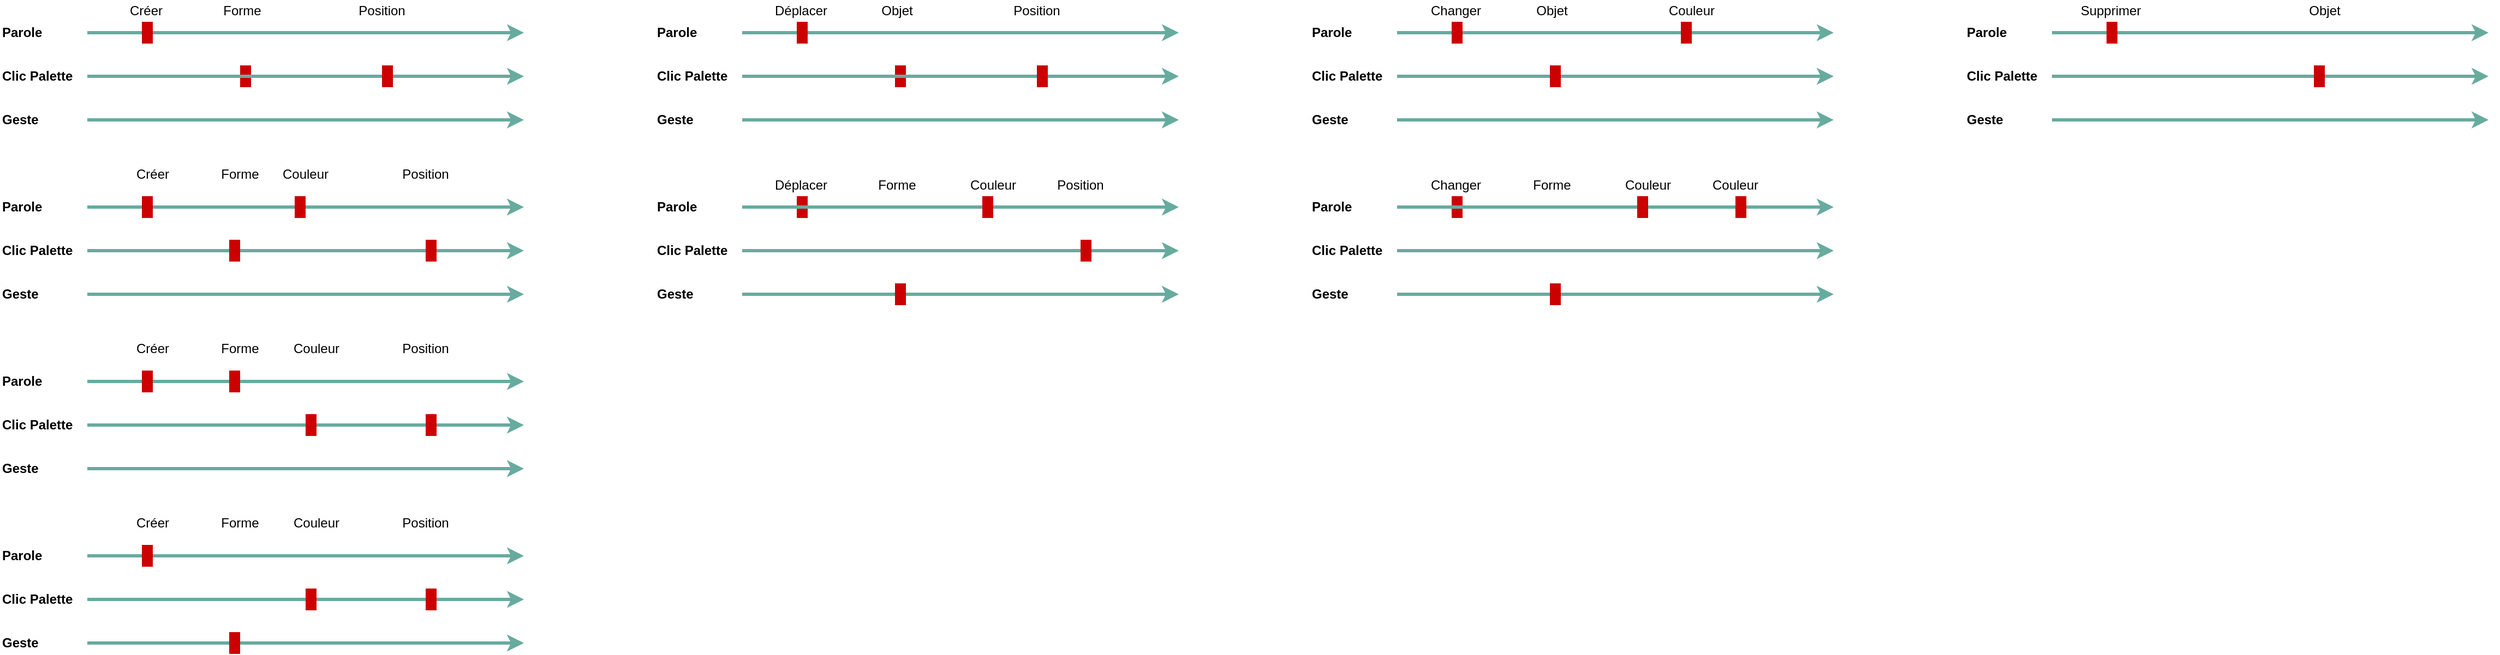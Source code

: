 <mxfile version="14.8.5"><diagram id="Fk_ZEEv4A-I0-_oEtrYm" name="Page-1"><mxGraphModel dx="1483" dy="787" grid="1" gridSize="10" guides="0" tooltips="1" connect="0" arrows="0" fold="1" page="0" pageScale="1" pageWidth="827" pageHeight="1169" math="0" shadow="0"><root><mxCell id="0"/><mxCell id="1" parent="0"/><mxCell id="cCJUV0M-zg-_5u0K8sVC-29" value="" style="endArrow=none;html=1;strokeColor=#67AB9F;jumpStyle=none;rounded=0;strokeWidth=3;" edge="1" parent="1" target="cCJUV0M-zg-_5u0K8sVC-28"><mxGeometry width="50" height="50" relative="1" as="geometry"><mxPoint x="80.0" y="480" as="sourcePoint"/><mxPoint x="480" y="480" as="targetPoint"/></mxGeometry></mxCell><mxCell id="cCJUV0M-zg-_5u0K8sVC-1" value="" style="endArrow=classic;html=1;strokeColor=#67AB9F;jumpStyle=none;rounded=0;strokeWidth=3;" edge="1" parent="1"><mxGeometry width="50" height="50" relative="1" as="geometry"><mxPoint x="80" y="280" as="sourcePoint"/><mxPoint x="480" y="280" as="targetPoint"/></mxGeometry></mxCell><mxCell id="cCJUV0M-zg-_5u0K8sVC-2" value="" style="endArrow=classic;html=1;strokeColor=#67AB9F;jumpStyle=none;rounded=0;strokeWidth=3;startArrow=none;" edge="1" parent="1"><mxGeometry width="50" height="50" relative="1" as="geometry"><mxPoint x="355.0" y="320.0" as="sourcePoint"/><mxPoint x="480" y="320" as="targetPoint"/></mxGeometry></mxCell><mxCell id="cCJUV0M-zg-_5u0K8sVC-3" value="" style="endArrow=classic;html=1;strokeColor=#67AB9F;jumpStyle=none;rounded=0;strokeWidth=3;" edge="1" parent="1"><mxGeometry width="50" height="50" relative="1" as="geometry"><mxPoint x="80" y="360" as="sourcePoint"/><mxPoint x="480" y="360" as="targetPoint"/></mxGeometry></mxCell><mxCell id="cCJUV0M-zg-_5u0K8sVC-4" value="Parole" style="text;html=1;strokeColor=none;fillColor=none;align=left;verticalAlign=middle;whiteSpace=wrap;rounded=0;fontStyle=1" vertex="1" parent="1"><mxGeometry y="270" width="80" height="20" as="geometry"/></mxCell><mxCell id="cCJUV0M-zg-_5u0K8sVC-5" value="Clic Palette" style="text;html=1;strokeColor=none;fillColor=none;align=left;verticalAlign=middle;whiteSpace=wrap;rounded=0;fontStyle=1" vertex="1" parent="1"><mxGeometry y="310" width="80" height="20" as="geometry"/></mxCell><mxCell id="cCJUV0M-zg-_5u0K8sVC-6" value="Geste" style="text;html=1;strokeColor=none;fillColor=none;align=left;verticalAlign=middle;whiteSpace=wrap;rounded=0;fontStyle=1" vertex="1" parent="1"><mxGeometry y="350" width="80" height="20" as="geometry"/></mxCell><mxCell id="cCJUV0M-zg-_5u0K8sVC-7" value="" style="endArrow=classic;html=1;strokeColor=#67AB9F;jumpStyle=none;rounded=0;strokeWidth=3;" edge="1" parent="1"><mxGeometry width="50" height="50" relative="1" as="geometry"><mxPoint x="80.0" y="440" as="sourcePoint"/><mxPoint x="480" y="440" as="targetPoint"/></mxGeometry></mxCell><mxCell id="cCJUV0M-zg-_5u0K8sVC-8" value="" style="endArrow=classic;html=1;strokeColor=#67AB9F;jumpStyle=none;rounded=0;strokeWidth=3;startArrow=none;" edge="1" parent="1" source="cCJUV0M-zg-_5u0K8sVC-28"><mxGeometry width="50" height="50" relative="1" as="geometry"><mxPoint x="80.0" y="480" as="sourcePoint"/><mxPoint x="480" y="480" as="targetPoint"/></mxGeometry></mxCell><mxCell id="cCJUV0M-zg-_5u0K8sVC-9" value="" style="endArrow=classic;html=1;strokeColor=#67AB9F;jumpStyle=none;rounded=0;strokeWidth=3;" edge="1" parent="1"><mxGeometry width="50" height="50" relative="1" as="geometry"><mxPoint x="80.0" y="520" as="sourcePoint"/><mxPoint x="480" y="520" as="targetPoint"/></mxGeometry></mxCell><mxCell id="cCJUV0M-zg-_5u0K8sVC-10" value="Parole" style="text;html=1;strokeColor=none;fillColor=none;align=left;verticalAlign=middle;whiteSpace=wrap;rounded=0;fontStyle=1" vertex="1" parent="1"><mxGeometry y="430" width="80" height="20" as="geometry"/></mxCell><mxCell id="cCJUV0M-zg-_5u0K8sVC-11" value="Clic Palette" style="text;html=1;strokeColor=none;fillColor=none;align=left;verticalAlign=middle;whiteSpace=wrap;rounded=0;fontStyle=1" vertex="1" parent="1"><mxGeometry y="470" width="80" height="20" as="geometry"/></mxCell><mxCell id="cCJUV0M-zg-_5u0K8sVC-12" value="Geste" style="text;html=1;strokeColor=none;fillColor=none;align=left;verticalAlign=middle;whiteSpace=wrap;rounded=0;fontStyle=1" vertex="1" parent="1"><mxGeometry y="510" width="80" height="20" as="geometry"/></mxCell><mxCell id="cCJUV0M-zg-_5u0K8sVC-13" value="" style="rounded=0;whiteSpace=wrap;html=1;align=left;fontColor=#CC0000;strokeColor=none;fillColor=#CC0000;" vertex="1" parent="1"><mxGeometry x="130" y="270" width="10" height="20" as="geometry"/></mxCell><mxCell id="cCJUV0M-zg-_5u0K8sVC-16" value="" style="endArrow=none;html=1;strokeColor=#67AB9F;jumpStyle=none;rounded=0;strokeWidth=3;startArrow=none;" edge="1" parent="1" source="cCJUV0M-zg-_5u0K8sVC-23"><mxGeometry width="50" height="50" relative="1" as="geometry"><mxPoint x="80" y="320" as="sourcePoint"/><mxPoint x="360" y="320" as="targetPoint"/></mxGeometry></mxCell><mxCell id="cCJUV0M-zg-_5u0K8sVC-14" value="" style="rounded=0;whiteSpace=wrap;html=1;align=left;fontColor=#CC0000;strokeColor=none;fillColor=#CC0000;" vertex="1" parent="1"><mxGeometry x="220" y="310" width="10" height="20" as="geometry"/></mxCell><mxCell id="cCJUV0M-zg-_5u0K8sVC-17" value="Créer" style="text;html=1;strokeColor=none;fillColor=none;align=center;verticalAlign=middle;whiteSpace=wrap;rounded=0;" vertex="1" parent="1"><mxGeometry x="114" y="250" width="40" height="20" as="geometry"/></mxCell><mxCell id="cCJUV0M-zg-_5u0K8sVC-18" value="Position" style="text;html=1;strokeColor=none;fillColor=none;align=center;verticalAlign=middle;whiteSpace=wrap;rounded=0;" vertex="1" parent="1"><mxGeometry x="330" y="250" width="40" height="20" as="geometry"/></mxCell><mxCell id="cCJUV0M-zg-_5u0K8sVC-20" value="Forme" style="text;html=1;strokeColor=none;fillColor=none;align=center;verticalAlign=middle;whiteSpace=wrap;rounded=0;" vertex="1" parent="1"><mxGeometry x="202" y="250" width="40" height="20" as="geometry"/></mxCell><mxCell id="cCJUV0M-zg-_5u0K8sVC-21" value="" style="rounded=0;whiteSpace=wrap;html=1;align=left;fontColor=#CC0000;strokeColor=none;fillColor=#CC0000;" vertex="1" parent="1"><mxGeometry x="130" y="430" width="10" height="20" as="geometry"/></mxCell><mxCell id="cCJUV0M-zg-_5u0K8sVC-23" value="" style="rounded=0;whiteSpace=wrap;html=1;align=left;fontColor=#CC0000;strokeColor=none;fillColor=#CC0000;" vertex="1" parent="1"><mxGeometry x="350" y="310" width="10" height="20" as="geometry"/></mxCell><mxCell id="cCJUV0M-zg-_5u0K8sVC-24" value="" style="endArrow=none;html=1;strokeColor=#67AB9F;jumpStyle=none;rounded=0;strokeWidth=3;" edge="1" parent="1" target="cCJUV0M-zg-_5u0K8sVC-23"><mxGeometry width="50" height="50" relative="1" as="geometry"><mxPoint x="80" y="320" as="sourcePoint"/><mxPoint x="360" y="320" as="targetPoint"/></mxGeometry></mxCell><mxCell id="cCJUV0M-zg-_5u0K8sVC-26" value="" style="rounded=0;whiteSpace=wrap;html=1;align=left;fontColor=#CC0000;strokeColor=none;fillColor=#CC0000;" vertex="1" parent="1"><mxGeometry x="210" y="470" width="10" height="20" as="geometry"/></mxCell><mxCell id="cCJUV0M-zg-_5u0K8sVC-27" value="" style="rounded=0;whiteSpace=wrap;html=1;align=left;fontColor=#CC0000;strokeColor=none;fillColor=#CC0000;" vertex="1" parent="1"><mxGeometry x="270" y="430" width="10" height="20" as="geometry"/></mxCell><mxCell id="cCJUV0M-zg-_5u0K8sVC-28" value="" style="rounded=0;whiteSpace=wrap;html=1;align=left;fontColor=#CC0000;strokeColor=none;fillColor=#CC0000;" vertex="1" parent="1"><mxGeometry x="390" y="470" width="10" height="20" as="geometry"/></mxCell><mxCell id="cCJUV0M-zg-_5u0K8sVC-30" value="Créer" style="text;html=1;strokeColor=none;fillColor=none;align=center;verticalAlign=middle;whiteSpace=wrap;rounded=0;" vertex="1" parent="1"><mxGeometry x="120" y="400" width="40" height="20" as="geometry"/></mxCell><mxCell id="cCJUV0M-zg-_5u0K8sVC-31" value="Couleur" style="text;html=1;strokeColor=none;fillColor=none;align=center;verticalAlign=middle;whiteSpace=wrap;rounded=0;" vertex="1" parent="1"><mxGeometry x="260" y="400" width="40" height="20" as="geometry"/></mxCell><mxCell id="cCJUV0M-zg-_5u0K8sVC-32" value="Forme&lt;span style=&quot;color: rgba(0 , 0 , 0 , 0) ; font-family: monospace ; font-size: 0px&quot;&gt;%3CmxGraphModel%3E%3Croot%3E%3CmxCell%20id%3D%220%22%2F%3E%3CmxCell%20id%3D%221%22%20parent%3D%220%22%2F%3E%3CmxCell%20id%3D%222%22%20value%3D%22Couleur%22%20style%3D%22text%3Bhtml%3D1%3BstrokeColor%3Dnone%3BfillColor%3Dnone%3Balign%3Dcenter%3BverticalAlign%3Dmiddle%3BwhiteSpace%3Dwrap%3Brounded%3D0%3B%22%20vertex%3D%221%22%20parent%3D%221%22%3E%3CmxGeometry%20x%3D%22420%22%20y%3D%22480%22%20width%3D%2240%22%20height%3D%2220%22%20as%3D%22geometry%22%2F%3E%3C%2FmxCell%3E%3C%2Froot%3E%3C%2FmxGraphModel%3E&lt;/span&gt;" style="text;html=1;strokeColor=none;fillColor=none;align=center;verticalAlign=middle;whiteSpace=wrap;rounded=0;" vertex="1" parent="1"><mxGeometry x="200" y="400" width="40" height="20" as="geometry"/></mxCell><mxCell id="cCJUV0M-zg-_5u0K8sVC-33" value="Position" style="text;html=1;strokeColor=none;fillColor=none;align=center;verticalAlign=middle;whiteSpace=wrap;rounded=0;" vertex="1" parent="1"><mxGeometry x="370" y="400" width="40" height="20" as="geometry"/></mxCell><mxCell id="cCJUV0M-zg-_5u0K8sVC-34" value="" style="endArrow=none;html=1;strokeColor=#67AB9F;jumpStyle=none;rounded=0;strokeWidth=3;startArrow=none;" edge="1" parent="1" target="cCJUV0M-zg-_5u0K8sVC-44" source="cCJUV0M-zg-_5u0K8sVC-43"><mxGeometry width="50" height="50" relative="1" as="geometry"><mxPoint x="80" y="640" as="sourcePoint"/><mxPoint x="480" y="640" as="targetPoint"/></mxGeometry></mxCell><mxCell id="cCJUV0M-zg-_5u0K8sVC-35" value="" style="endArrow=classic;html=1;strokeColor=#67AB9F;jumpStyle=none;rounded=0;strokeWidth=3;" edge="1" parent="1"><mxGeometry width="50" height="50" relative="1" as="geometry"><mxPoint x="80" y="600" as="sourcePoint"/><mxPoint x="480" y="600" as="targetPoint"/></mxGeometry></mxCell><mxCell id="cCJUV0M-zg-_5u0K8sVC-36" value="" style="endArrow=classic;html=1;strokeColor=#67AB9F;jumpStyle=none;rounded=0;strokeWidth=3;startArrow=none;" edge="1" parent="1" source="cCJUV0M-zg-_5u0K8sVC-44"><mxGeometry width="50" height="50" relative="1" as="geometry"><mxPoint x="80.0" y="640" as="sourcePoint"/><mxPoint x="480" y="640" as="targetPoint"/></mxGeometry></mxCell><mxCell id="cCJUV0M-zg-_5u0K8sVC-37" value="" style="endArrow=classic;html=1;strokeColor=#67AB9F;jumpStyle=none;rounded=0;strokeWidth=3;" edge="1" parent="1"><mxGeometry width="50" height="50" relative="1" as="geometry"><mxPoint x="80" y="680" as="sourcePoint"/><mxPoint x="480" y="680" as="targetPoint"/></mxGeometry></mxCell><mxCell id="cCJUV0M-zg-_5u0K8sVC-38" value="Parole" style="text;html=1;strokeColor=none;fillColor=none;align=left;verticalAlign=middle;whiteSpace=wrap;rounded=0;fontStyle=1" vertex="1" parent="1"><mxGeometry y="590" width="80" height="20" as="geometry"/></mxCell><mxCell id="cCJUV0M-zg-_5u0K8sVC-39" value="Clic Palette" style="text;html=1;strokeColor=none;fillColor=none;align=left;verticalAlign=middle;whiteSpace=wrap;rounded=0;fontStyle=1" vertex="1" parent="1"><mxGeometry y="630" width="80" height="20" as="geometry"/></mxCell><mxCell id="cCJUV0M-zg-_5u0K8sVC-40" value="Geste" style="text;html=1;strokeColor=none;fillColor=none;align=left;verticalAlign=middle;whiteSpace=wrap;rounded=0;fontStyle=1" vertex="1" parent="1"><mxGeometry y="670" width="80" height="20" as="geometry"/></mxCell><mxCell id="cCJUV0M-zg-_5u0K8sVC-41" value="" style="rounded=0;whiteSpace=wrap;html=1;align=left;fontColor=#CC0000;strokeColor=none;fillColor=#CC0000;" vertex="1" parent="1"><mxGeometry x="130" y="590" width="10" height="20" as="geometry"/></mxCell><mxCell id="cCJUV0M-zg-_5u0K8sVC-42" value="" style="rounded=0;whiteSpace=wrap;html=1;align=left;fontColor=#CC0000;strokeColor=none;fillColor=#CC0000;" vertex="1" parent="1"><mxGeometry x="210" y="590" width="10" height="20" as="geometry"/></mxCell><mxCell id="cCJUV0M-zg-_5u0K8sVC-44" value="" style="rounded=0;whiteSpace=wrap;html=1;align=left;fontColor=#CC0000;strokeColor=none;fillColor=#CC0000;" vertex="1" parent="1"><mxGeometry x="390" y="630" width="10" height="20" as="geometry"/></mxCell><mxCell id="cCJUV0M-zg-_5u0K8sVC-45" value="Créer" style="text;html=1;strokeColor=none;fillColor=none;align=center;verticalAlign=middle;whiteSpace=wrap;rounded=0;" vertex="1" parent="1"><mxGeometry x="120" y="560" width="40" height="20" as="geometry"/></mxCell><mxCell id="cCJUV0M-zg-_5u0K8sVC-46" value="Couleur" style="text;html=1;strokeColor=none;fillColor=none;align=center;verticalAlign=middle;whiteSpace=wrap;rounded=0;" vertex="1" parent="1"><mxGeometry x="270" y="560" width="40" height="20" as="geometry"/></mxCell><mxCell id="cCJUV0M-zg-_5u0K8sVC-47" value="Forme&lt;span style=&quot;color: rgba(0 , 0 , 0 , 0) ; font-family: monospace ; font-size: 0px&quot;&gt;%3CmxGraphModel%3E%3Croot%3E%3CmxCell%20id%3D%220%22%2F%3E%3CmxCell%20id%3D%221%22%20parent%3D%220%22%2F%3E%3CmxCell%20id%3D%222%22%20value%3D%22Couleur%22%20style%3D%22text%3Bhtml%3D1%3BstrokeColor%3Dnone%3BfillColor%3Dnone%3Balign%3Dcenter%3BverticalAlign%3Dmiddle%3BwhiteSpace%3Dwrap%3Brounded%3D0%3B%22%20vertex%3D%221%22%20parent%3D%221%22%3E%3CmxGeometry%20x%3D%22420%22%20y%3D%22480%22%20width%3D%2240%22%20height%3D%2220%22%20as%3D%22geometry%22%2F%3E%3C%2FmxCell%3E%3C%2Froot%3E%3C%2FmxGraphModel%3E&lt;/span&gt;" style="text;html=1;strokeColor=none;fillColor=none;align=center;verticalAlign=middle;whiteSpace=wrap;rounded=0;" vertex="1" parent="1"><mxGeometry x="200" y="560" width="40" height="20" as="geometry"/></mxCell><mxCell id="cCJUV0M-zg-_5u0K8sVC-48" value="Position" style="text;html=1;strokeColor=none;fillColor=none;align=center;verticalAlign=middle;whiteSpace=wrap;rounded=0;" vertex="1" parent="1"><mxGeometry x="370" y="560" width="40" height="20" as="geometry"/></mxCell><mxCell id="cCJUV0M-zg-_5u0K8sVC-43" value="" style="rounded=0;whiteSpace=wrap;html=1;align=left;fontColor=#CC0000;strokeColor=none;fillColor=#CC0000;" vertex="1" parent="1"><mxGeometry x="280" y="630" width="10" height="20" as="geometry"/></mxCell><mxCell id="cCJUV0M-zg-_5u0K8sVC-49" value="" style="endArrow=none;html=1;strokeColor=#67AB9F;jumpStyle=none;rounded=0;strokeWidth=3;" edge="1" parent="1" target="cCJUV0M-zg-_5u0K8sVC-43"><mxGeometry width="50" height="50" relative="1" as="geometry"><mxPoint x="80" y="640" as="sourcePoint"/><mxPoint x="390" y="640" as="targetPoint"/></mxGeometry></mxCell><mxCell id="cCJUV0M-zg-_5u0K8sVC-50" value="" style="endArrow=none;html=1;strokeColor=#67AB9F;jumpStyle=none;rounded=0;strokeWidth=3;startArrow=none;" edge="1" parent="1" source="cCJUV0M-zg-_5u0K8sVC-64" target="cCJUV0M-zg-_5u0K8sVC-59"><mxGeometry width="50" height="50" relative="1" as="geometry"><mxPoint x="80" y="800" as="sourcePoint"/><mxPoint x="480" y="800" as="targetPoint"/></mxGeometry></mxCell><mxCell id="cCJUV0M-zg-_5u0K8sVC-51" value="" style="endArrow=classic;html=1;strokeColor=#67AB9F;jumpStyle=none;rounded=0;strokeWidth=3;" edge="1" parent="1"><mxGeometry width="50" height="50" relative="1" as="geometry"><mxPoint x="80.0" y="760" as="sourcePoint"/><mxPoint x="480" y="760" as="targetPoint"/></mxGeometry></mxCell><mxCell id="cCJUV0M-zg-_5u0K8sVC-52" value="" style="endArrow=classic;html=1;strokeColor=#67AB9F;jumpStyle=none;rounded=0;strokeWidth=3;startArrow=none;" edge="1" parent="1" source="cCJUV0M-zg-_5u0K8sVC-59"><mxGeometry width="50" height="50" relative="1" as="geometry"><mxPoint x="80.0" y="800" as="sourcePoint"/><mxPoint x="480" y="800" as="targetPoint"/></mxGeometry></mxCell><mxCell id="cCJUV0M-zg-_5u0K8sVC-53" value="" style="endArrow=classic;html=1;strokeColor=#67AB9F;jumpStyle=none;rounded=0;strokeWidth=3;" edge="1" parent="1"><mxGeometry width="50" height="50" relative="1" as="geometry"><mxPoint x="80.0" y="840" as="sourcePoint"/><mxPoint x="480" y="840" as="targetPoint"/></mxGeometry></mxCell><mxCell id="cCJUV0M-zg-_5u0K8sVC-54" value="Parole" style="text;html=1;strokeColor=none;fillColor=none;align=left;verticalAlign=middle;whiteSpace=wrap;rounded=0;fontStyle=1" vertex="1" parent="1"><mxGeometry y="750" width="80" height="20" as="geometry"/></mxCell><mxCell id="cCJUV0M-zg-_5u0K8sVC-55" value="Clic Palette" style="text;html=1;strokeColor=none;fillColor=none;align=left;verticalAlign=middle;whiteSpace=wrap;rounded=0;fontStyle=1" vertex="1" parent="1"><mxGeometry y="790" width="80" height="20" as="geometry"/></mxCell><mxCell id="cCJUV0M-zg-_5u0K8sVC-56" value="Geste" style="text;html=1;strokeColor=none;fillColor=none;align=left;verticalAlign=middle;whiteSpace=wrap;rounded=0;fontStyle=1" vertex="1" parent="1"><mxGeometry y="830" width="80" height="20" as="geometry"/></mxCell><mxCell id="cCJUV0M-zg-_5u0K8sVC-57" value="" style="rounded=0;whiteSpace=wrap;html=1;align=left;fontColor=#CC0000;strokeColor=none;fillColor=#CC0000;" vertex="1" parent="1"><mxGeometry x="130" y="750" width="10" height="20" as="geometry"/></mxCell><mxCell id="cCJUV0M-zg-_5u0K8sVC-58" value="" style="rounded=0;whiteSpace=wrap;html=1;align=left;fontColor=#CC0000;strokeColor=none;fillColor=#CC0000;" vertex="1" parent="1"><mxGeometry x="210" y="830" width="10" height="20" as="geometry"/></mxCell><mxCell id="cCJUV0M-zg-_5u0K8sVC-59" value="" style="rounded=0;whiteSpace=wrap;html=1;align=left;fontColor=#CC0000;strokeColor=none;fillColor=#CC0000;" vertex="1" parent="1"><mxGeometry x="390" y="790" width="10" height="20" as="geometry"/></mxCell><mxCell id="cCJUV0M-zg-_5u0K8sVC-60" value="Créer" style="text;html=1;strokeColor=none;fillColor=none;align=center;verticalAlign=middle;whiteSpace=wrap;rounded=0;" vertex="1" parent="1"><mxGeometry x="120" y="720" width="40" height="20" as="geometry"/></mxCell><mxCell id="cCJUV0M-zg-_5u0K8sVC-61" value="Couleur" style="text;html=1;strokeColor=none;fillColor=none;align=center;verticalAlign=middle;whiteSpace=wrap;rounded=0;" vertex="1" parent="1"><mxGeometry x="270" y="720" width="40" height="20" as="geometry"/></mxCell><mxCell id="cCJUV0M-zg-_5u0K8sVC-62" value="Forme&lt;span style=&quot;color: rgba(0 , 0 , 0 , 0) ; font-family: monospace ; font-size: 0px&quot;&gt;%3CmxGraphModel%3E%3Croot%3E%3CmxCell%20id%3D%220%22%2F%3E%3CmxCell%20id%3D%221%22%20parent%3D%220%22%2F%3E%3CmxCell%20id%3D%222%22%20value%3D%22Couleur%22%20style%3D%22text%3Bhtml%3D1%3BstrokeColor%3Dnone%3BfillColor%3Dnone%3Balign%3Dcenter%3BverticalAlign%3Dmiddle%3BwhiteSpace%3Dwrap%3Brounded%3D0%3B%22%20vertex%3D%221%22%20parent%3D%221%22%3E%3CmxGeometry%20x%3D%22420%22%20y%3D%22480%22%20width%3D%2240%22%20height%3D%2220%22%20as%3D%22geometry%22%2F%3E%3C%2FmxCell%3E%3C%2Froot%3E%3C%2FmxGraphModel%3E&lt;/span&gt;" style="text;html=1;strokeColor=none;fillColor=none;align=center;verticalAlign=middle;whiteSpace=wrap;rounded=0;" vertex="1" parent="1"><mxGeometry x="200" y="720" width="40" height="20" as="geometry"/></mxCell><mxCell id="cCJUV0M-zg-_5u0K8sVC-63" value="Position" style="text;html=1;strokeColor=none;fillColor=none;align=center;verticalAlign=middle;whiteSpace=wrap;rounded=0;" vertex="1" parent="1"><mxGeometry x="370" y="720" width="40" height="20" as="geometry"/></mxCell><mxCell id="cCJUV0M-zg-_5u0K8sVC-64" value="" style="rounded=0;whiteSpace=wrap;html=1;align=left;fontColor=#CC0000;strokeColor=none;fillColor=#CC0000;" vertex="1" parent="1"><mxGeometry x="280" y="790" width="10" height="20" as="geometry"/></mxCell><mxCell id="cCJUV0M-zg-_5u0K8sVC-65" value="" style="endArrow=none;html=1;strokeColor=#67AB9F;jumpStyle=none;rounded=0;strokeWidth=3;" edge="1" parent="1" target="cCJUV0M-zg-_5u0K8sVC-64"><mxGeometry width="50" height="50" relative="1" as="geometry"><mxPoint x="80.0" y="800" as="sourcePoint"/><mxPoint x="390" y="800" as="targetPoint"/></mxGeometry></mxCell><mxCell id="cCJUV0M-zg-_5u0K8sVC-66" value="" style="endArrow=classic;html=1;strokeColor=#67AB9F;jumpStyle=none;rounded=0;strokeWidth=3;" edge="1" parent="1"><mxGeometry width="50" height="50" relative="1" as="geometry"><mxPoint x="680" y="280" as="sourcePoint"/><mxPoint x="1080" y="280" as="targetPoint"/></mxGeometry></mxCell><mxCell id="cCJUV0M-zg-_5u0K8sVC-67" value="" style="endArrow=classic;html=1;strokeColor=#67AB9F;jumpStyle=none;rounded=0;strokeWidth=3;startArrow=none;" edge="1" parent="1"><mxGeometry width="50" height="50" relative="1" as="geometry"><mxPoint x="955" y="320" as="sourcePoint"/><mxPoint x="1080" y="320" as="targetPoint"/></mxGeometry></mxCell><mxCell id="cCJUV0M-zg-_5u0K8sVC-68" value="" style="endArrow=classic;html=1;strokeColor=#67AB9F;jumpStyle=none;rounded=0;strokeWidth=3;" edge="1" parent="1"><mxGeometry width="50" height="50" relative="1" as="geometry"><mxPoint x="680" y="360" as="sourcePoint"/><mxPoint x="1080" y="360" as="targetPoint"/></mxGeometry></mxCell><mxCell id="cCJUV0M-zg-_5u0K8sVC-69" value="Parole" style="text;html=1;strokeColor=none;fillColor=none;align=left;verticalAlign=middle;whiteSpace=wrap;rounded=0;fontStyle=1" vertex="1" parent="1"><mxGeometry x="600" y="270" width="80" height="20" as="geometry"/></mxCell><mxCell id="cCJUV0M-zg-_5u0K8sVC-70" value="Clic Palette" style="text;html=1;strokeColor=none;fillColor=none;align=left;verticalAlign=middle;whiteSpace=wrap;rounded=0;fontStyle=1" vertex="1" parent="1"><mxGeometry x="600" y="310" width="80" height="20" as="geometry"/></mxCell><mxCell id="cCJUV0M-zg-_5u0K8sVC-71" value="Geste" style="text;html=1;strokeColor=none;fillColor=none;align=left;verticalAlign=middle;whiteSpace=wrap;rounded=0;fontStyle=1" vertex="1" parent="1"><mxGeometry x="600" y="350" width="80" height="20" as="geometry"/></mxCell><mxCell id="cCJUV0M-zg-_5u0K8sVC-72" value="" style="rounded=0;whiteSpace=wrap;html=1;align=left;fontColor=#CC0000;strokeColor=none;fillColor=#CC0000;" vertex="1" parent="1"><mxGeometry x="730" y="270" width="10" height="20" as="geometry"/></mxCell><mxCell id="cCJUV0M-zg-_5u0K8sVC-73" value="" style="endArrow=none;html=1;strokeColor=#67AB9F;jumpStyle=none;rounded=0;strokeWidth=3;startArrow=none;" edge="1" parent="1" source="cCJUV0M-zg-_5u0K8sVC-78"><mxGeometry width="50" height="50" relative="1" as="geometry"><mxPoint x="680" y="320" as="sourcePoint"/><mxPoint x="960" y="320" as="targetPoint"/></mxGeometry></mxCell><mxCell id="cCJUV0M-zg-_5u0K8sVC-74" value="" style="rounded=0;whiteSpace=wrap;html=1;align=left;fontColor=#CC0000;strokeColor=none;fillColor=#CC0000;" vertex="1" parent="1"><mxGeometry x="820" y="310" width="10" height="20" as="geometry"/></mxCell><mxCell id="cCJUV0M-zg-_5u0K8sVC-75" value="Déplacer" style="text;html=1;strokeColor=none;fillColor=none;align=center;verticalAlign=middle;whiteSpace=wrap;rounded=0;" vertex="1" parent="1"><mxGeometry x="714" y="250" width="40" height="20" as="geometry"/></mxCell><mxCell id="cCJUV0M-zg-_5u0K8sVC-76" value="Position" style="text;html=1;strokeColor=none;fillColor=none;align=center;verticalAlign=middle;whiteSpace=wrap;rounded=0;" vertex="1" parent="1"><mxGeometry x="930" y="250" width="40" height="20" as="geometry"/></mxCell><mxCell id="cCJUV0M-zg-_5u0K8sVC-77" value="Objet" style="text;html=1;strokeColor=none;fillColor=none;align=center;verticalAlign=middle;whiteSpace=wrap;rounded=0;" vertex="1" parent="1"><mxGeometry x="802" y="250" width="40" height="20" as="geometry"/></mxCell><mxCell id="cCJUV0M-zg-_5u0K8sVC-78" value="" style="rounded=0;whiteSpace=wrap;html=1;align=left;fontColor=#CC0000;strokeColor=none;fillColor=#CC0000;" vertex="1" parent="1"><mxGeometry x="950" y="310" width="10" height="20" as="geometry"/></mxCell><mxCell id="cCJUV0M-zg-_5u0K8sVC-79" value="" style="endArrow=none;html=1;strokeColor=#67AB9F;jumpStyle=none;rounded=0;strokeWidth=3;" edge="1" parent="1" target="cCJUV0M-zg-_5u0K8sVC-78"><mxGeometry width="50" height="50" relative="1" as="geometry"><mxPoint x="680" y="320" as="sourcePoint"/><mxPoint x="960" y="320" as="targetPoint"/></mxGeometry></mxCell><mxCell id="cCJUV0M-zg-_5u0K8sVC-80" value="" style="endArrow=classic;html=1;strokeColor=#67AB9F;jumpStyle=none;rounded=0;strokeWidth=3;" edge="1" parent="1"><mxGeometry width="50" height="50" relative="1" as="geometry"><mxPoint x="1280" y="280" as="sourcePoint"/><mxPoint x="1680" y="280" as="targetPoint"/></mxGeometry></mxCell><mxCell id="cCJUV0M-zg-_5u0K8sVC-81" value="" style="endArrow=classic;html=1;strokeColor=#67AB9F;jumpStyle=none;rounded=0;strokeWidth=3;startArrow=none;" edge="1" parent="1"><mxGeometry width="50" height="50" relative="1" as="geometry"><mxPoint x="1555" y="320" as="sourcePoint"/><mxPoint x="1680" y="320" as="targetPoint"/></mxGeometry></mxCell><mxCell id="cCJUV0M-zg-_5u0K8sVC-82" value="" style="endArrow=classic;html=1;strokeColor=#67AB9F;jumpStyle=none;rounded=0;strokeWidth=3;" edge="1" parent="1"><mxGeometry width="50" height="50" relative="1" as="geometry"><mxPoint x="1280" y="360" as="sourcePoint"/><mxPoint x="1680" y="360" as="targetPoint"/></mxGeometry></mxCell><mxCell id="cCJUV0M-zg-_5u0K8sVC-83" value="Parole" style="text;html=1;strokeColor=none;fillColor=none;align=left;verticalAlign=middle;whiteSpace=wrap;rounded=0;fontStyle=1" vertex="1" parent="1"><mxGeometry x="1200" y="270" width="80" height="20" as="geometry"/></mxCell><mxCell id="cCJUV0M-zg-_5u0K8sVC-84" value="Clic Palette" style="text;html=1;strokeColor=none;fillColor=none;align=left;verticalAlign=middle;whiteSpace=wrap;rounded=0;fontStyle=1" vertex="1" parent="1"><mxGeometry x="1200" y="310" width="80" height="20" as="geometry"/></mxCell><mxCell id="cCJUV0M-zg-_5u0K8sVC-85" value="Geste" style="text;html=1;strokeColor=none;fillColor=none;align=left;verticalAlign=middle;whiteSpace=wrap;rounded=0;fontStyle=1" vertex="1" parent="1"><mxGeometry x="1200" y="350" width="80" height="20" as="geometry"/></mxCell><mxCell id="cCJUV0M-zg-_5u0K8sVC-86" value="" style="rounded=0;whiteSpace=wrap;html=1;align=left;fontColor=#CC0000;strokeColor=none;fillColor=#CC0000;" vertex="1" parent="1"><mxGeometry x="1330" y="270" width="10" height="20" as="geometry"/></mxCell><mxCell id="cCJUV0M-zg-_5u0K8sVC-87" value="" style="endArrow=none;html=1;strokeColor=#67AB9F;jumpStyle=none;rounded=0;strokeWidth=3;startArrow=none;" edge="1" parent="1"><mxGeometry width="50" height="50" relative="1" as="geometry"><mxPoint x="1560" y="320" as="sourcePoint"/><mxPoint x="1560" y="320" as="targetPoint"/></mxGeometry></mxCell><mxCell id="cCJUV0M-zg-_5u0K8sVC-89" value="Changer" style="text;html=1;strokeColor=none;fillColor=none;align=center;verticalAlign=middle;whiteSpace=wrap;rounded=0;" vertex="1" parent="1"><mxGeometry x="1314" y="250" width="40" height="20" as="geometry"/></mxCell><mxCell id="cCJUV0M-zg-_5u0K8sVC-90" value="Couleur" style="text;html=1;strokeColor=none;fillColor=none;align=center;verticalAlign=middle;whiteSpace=wrap;rounded=0;" vertex="1" parent="1"><mxGeometry x="1530" y="250" width="40" height="20" as="geometry"/></mxCell><mxCell id="cCJUV0M-zg-_5u0K8sVC-91" value="Objet" style="text;html=1;strokeColor=none;fillColor=none;align=center;verticalAlign=middle;whiteSpace=wrap;rounded=0;" vertex="1" parent="1"><mxGeometry x="1402" y="250" width="40" height="20" as="geometry"/></mxCell><mxCell id="cCJUV0M-zg-_5u0K8sVC-93" value="" style="endArrow=none;html=1;strokeColor=#67AB9F;jumpStyle=none;rounded=0;strokeWidth=3;startArrow=none;" edge="1" parent="1" source="cCJUV0M-zg-_5u0K8sVC-95"><mxGeometry width="50" height="50" relative="1" as="geometry"><mxPoint x="1280" y="320" as="sourcePoint"/><mxPoint x="1560" y="320" as="targetPoint"/></mxGeometry></mxCell><mxCell id="cCJUV0M-zg-_5u0K8sVC-95" value="" style="rounded=0;whiteSpace=wrap;html=1;align=left;fontColor=#CC0000;strokeColor=none;fillColor=#CC0000;" vertex="1" parent="1"><mxGeometry x="1420" y="310" width="10" height="20" as="geometry"/></mxCell><mxCell id="cCJUV0M-zg-_5u0K8sVC-96" value="" style="endArrow=none;html=1;strokeColor=#67AB9F;jumpStyle=none;rounded=0;strokeWidth=3;" edge="1" parent="1" target="cCJUV0M-zg-_5u0K8sVC-95"><mxGeometry width="50" height="50" relative="1" as="geometry"><mxPoint x="1280" y="320" as="sourcePoint"/><mxPoint x="1550.0" y="320" as="targetPoint"/></mxGeometry></mxCell><mxCell id="cCJUV0M-zg-_5u0K8sVC-97" value="" style="rounded=0;whiteSpace=wrap;html=1;align=left;fontColor=#CC0000;strokeColor=none;fillColor=#CC0000;" vertex="1" parent="1"><mxGeometry x="1540" y="270" width="10" height="20" as="geometry"/></mxCell><mxCell id="cCJUV0M-zg-_5u0K8sVC-98" value="" style="endArrow=classic;html=1;strokeColor=#67AB9F;jumpStyle=none;rounded=0;strokeWidth=3;" edge="1" parent="1"><mxGeometry width="50" height="50" relative="1" as="geometry"><mxPoint x="1880" y="280" as="sourcePoint"/><mxPoint x="2280" y="280" as="targetPoint"/></mxGeometry></mxCell><mxCell id="cCJUV0M-zg-_5u0K8sVC-99" value="" style="endArrow=classic;html=1;strokeColor=#67AB9F;jumpStyle=none;rounded=0;strokeWidth=3;startArrow=none;" edge="1" parent="1"><mxGeometry width="50" height="50" relative="1" as="geometry"><mxPoint x="2155" y="320" as="sourcePoint"/><mxPoint x="2280" y="320" as="targetPoint"/></mxGeometry></mxCell><mxCell id="cCJUV0M-zg-_5u0K8sVC-100" value="" style="endArrow=classic;html=1;strokeColor=#67AB9F;jumpStyle=none;rounded=0;strokeWidth=3;" edge="1" parent="1"><mxGeometry width="50" height="50" relative="1" as="geometry"><mxPoint x="1880" y="360" as="sourcePoint"/><mxPoint x="2280" y="360" as="targetPoint"/></mxGeometry></mxCell><mxCell id="cCJUV0M-zg-_5u0K8sVC-101" value="Parole" style="text;html=1;strokeColor=none;fillColor=none;align=left;verticalAlign=middle;whiteSpace=wrap;rounded=0;fontStyle=1" vertex="1" parent="1"><mxGeometry x="1800" y="270" width="80" height="20" as="geometry"/></mxCell><mxCell id="cCJUV0M-zg-_5u0K8sVC-102" value="Clic Palette" style="text;html=1;strokeColor=none;fillColor=none;align=left;verticalAlign=middle;whiteSpace=wrap;rounded=0;fontStyle=1" vertex="1" parent="1"><mxGeometry x="1800" y="310" width="80" height="20" as="geometry"/></mxCell><mxCell id="cCJUV0M-zg-_5u0K8sVC-103" value="Geste" style="text;html=1;strokeColor=none;fillColor=none;align=left;verticalAlign=middle;whiteSpace=wrap;rounded=0;fontStyle=1" vertex="1" parent="1"><mxGeometry x="1800" y="350" width="80" height="20" as="geometry"/></mxCell><mxCell id="cCJUV0M-zg-_5u0K8sVC-104" value="" style="rounded=0;whiteSpace=wrap;html=1;align=left;fontColor=#CC0000;strokeColor=none;fillColor=#CC0000;" vertex="1" parent="1"><mxGeometry x="1930" y="270" width="10" height="20" as="geometry"/></mxCell><mxCell id="cCJUV0M-zg-_5u0K8sVC-105" value="" style="endArrow=none;html=1;strokeColor=#67AB9F;jumpStyle=none;rounded=0;strokeWidth=3;startArrow=none;" edge="1" parent="1"><mxGeometry width="50" height="50" relative="1" as="geometry"><mxPoint x="2160" y="320" as="sourcePoint"/><mxPoint x="2160" y="320" as="targetPoint"/></mxGeometry></mxCell><mxCell id="cCJUV0M-zg-_5u0K8sVC-106" value="Supprimer" style="text;html=1;strokeColor=none;fillColor=none;align=center;verticalAlign=middle;whiteSpace=wrap;rounded=0;" vertex="1" parent="1"><mxGeometry x="1914" y="250" width="40" height="20" as="geometry"/></mxCell><mxCell id="cCJUV0M-zg-_5u0K8sVC-108" value="Objet" style="text;html=1;strokeColor=none;fillColor=none;align=center;verticalAlign=middle;whiteSpace=wrap;rounded=0;" vertex="1" parent="1"><mxGeometry x="2110" y="250" width="40" height="20" as="geometry"/></mxCell><mxCell id="cCJUV0M-zg-_5u0K8sVC-109" value="" style="endArrow=none;html=1;strokeColor=#67AB9F;jumpStyle=none;rounded=0;strokeWidth=3;startArrow=none;" edge="1" parent="1" source="cCJUV0M-zg-_5u0K8sVC-110"><mxGeometry width="50" height="50" relative="1" as="geometry"><mxPoint x="1880" y="320" as="sourcePoint"/><mxPoint x="2160" y="320" as="targetPoint"/></mxGeometry></mxCell><mxCell id="cCJUV0M-zg-_5u0K8sVC-110" value="" style="rounded=0;whiteSpace=wrap;html=1;align=left;fontColor=#CC0000;strokeColor=none;fillColor=#CC0000;" vertex="1" parent="1"><mxGeometry x="2120" y="310" width="10" height="20" as="geometry"/></mxCell><mxCell id="cCJUV0M-zg-_5u0K8sVC-111" value="" style="endArrow=none;html=1;strokeColor=#67AB9F;jumpStyle=none;rounded=0;strokeWidth=3;" edge="1" parent="1" target="cCJUV0M-zg-_5u0K8sVC-110"><mxGeometry width="50" height="50" relative="1" as="geometry"><mxPoint x="1880" y="320" as="sourcePoint"/><mxPoint x="2150" y="320" as="targetPoint"/></mxGeometry></mxCell><mxCell id="cCJUV0M-zg-_5u0K8sVC-113" value="" style="endArrow=classic;html=1;strokeColor=#67AB9F;jumpStyle=none;rounded=0;strokeWidth=3;startArrow=none;" edge="1" parent="1" source="cCJUV0M-zg-_5u0K8sVC-161"><mxGeometry width="50" height="50" relative="1" as="geometry"><mxPoint x="680" y="440" as="sourcePoint"/><mxPoint x="1080" y="440" as="targetPoint"/></mxGeometry></mxCell><mxCell id="cCJUV0M-zg-_5u0K8sVC-114" value="" style="endArrow=classic;html=1;strokeColor=#67AB9F;jumpStyle=none;rounded=0;strokeWidth=3;startArrow=none;" edge="1" parent="1" source="cCJUV0M-zg-_5u0K8sVC-125"><mxGeometry width="50" height="50" relative="1" as="geometry"><mxPoint x="955" y="480" as="sourcePoint"/><mxPoint x="1080" y="480" as="targetPoint"/></mxGeometry></mxCell><mxCell id="cCJUV0M-zg-_5u0K8sVC-115" value="" style="endArrow=classic;html=1;strokeColor=#67AB9F;jumpStyle=none;rounded=0;strokeWidth=3;startArrow=none;" edge="1" parent="1" source="cCJUV0M-zg-_5u0K8sVC-121"><mxGeometry width="50" height="50" relative="1" as="geometry"><mxPoint x="680" y="520" as="sourcePoint"/><mxPoint x="1080" y="520" as="targetPoint"/></mxGeometry></mxCell><mxCell id="cCJUV0M-zg-_5u0K8sVC-116" value="Parole" style="text;html=1;strokeColor=none;fillColor=none;align=left;verticalAlign=middle;whiteSpace=wrap;rounded=0;fontStyle=1" vertex="1" parent="1"><mxGeometry x="600" y="430" width="80" height="20" as="geometry"/></mxCell><mxCell id="cCJUV0M-zg-_5u0K8sVC-117" value="Clic Palette" style="text;html=1;strokeColor=none;fillColor=none;align=left;verticalAlign=middle;whiteSpace=wrap;rounded=0;fontStyle=1" vertex="1" parent="1"><mxGeometry x="600" y="470" width="80" height="20" as="geometry"/></mxCell><mxCell id="cCJUV0M-zg-_5u0K8sVC-118" value="Geste" style="text;html=1;strokeColor=none;fillColor=none;align=left;verticalAlign=middle;whiteSpace=wrap;rounded=0;fontStyle=1" vertex="1" parent="1"><mxGeometry x="600" y="510" width="80" height="20" as="geometry"/></mxCell><mxCell id="cCJUV0M-zg-_5u0K8sVC-119" value="" style="rounded=0;whiteSpace=wrap;html=1;align=left;fontColor=#CC0000;strokeColor=none;fillColor=#CC0000;" vertex="1" parent="1"><mxGeometry x="730" y="430" width="10" height="20" as="geometry"/></mxCell><mxCell id="cCJUV0M-zg-_5u0K8sVC-120" value="" style="endArrow=none;html=1;strokeColor=#67AB9F;jumpStyle=none;rounded=0;strokeWidth=3;startArrow=none;" edge="1" parent="1" source="cCJUV0M-zg-_5u0K8sVC-125"><mxGeometry width="50" height="50" relative="1" as="geometry"><mxPoint x="680" y="480" as="sourcePoint"/><mxPoint x="960" y="480" as="targetPoint"/></mxGeometry></mxCell><mxCell id="cCJUV0M-zg-_5u0K8sVC-122" value="Déplacer" style="text;html=1;strokeColor=none;fillColor=none;align=center;verticalAlign=middle;whiteSpace=wrap;rounded=0;" vertex="1" parent="1"><mxGeometry x="714" y="410" width="40" height="20" as="geometry"/></mxCell><mxCell id="cCJUV0M-zg-_5u0K8sVC-123" value="Position" style="text;html=1;strokeColor=none;fillColor=none;align=center;verticalAlign=middle;whiteSpace=wrap;rounded=0;" vertex="1" parent="1"><mxGeometry x="970" y="410" width="40" height="20" as="geometry"/></mxCell><mxCell id="cCJUV0M-zg-_5u0K8sVC-124" value="Forme" style="text;html=1;strokeColor=none;fillColor=none;align=center;verticalAlign=middle;whiteSpace=wrap;rounded=0;" vertex="1" parent="1"><mxGeometry x="802" y="410" width="40" height="20" as="geometry"/></mxCell><mxCell id="cCJUV0M-zg-_5u0K8sVC-126" value="" style="endArrow=none;html=1;strokeColor=#67AB9F;jumpStyle=none;rounded=0;strokeWidth=3;" edge="1" parent="1" target="cCJUV0M-zg-_5u0K8sVC-125"><mxGeometry width="50" height="50" relative="1" as="geometry"><mxPoint x="680" y="480" as="sourcePoint"/><mxPoint x="960" y="480" as="targetPoint"/></mxGeometry></mxCell><mxCell id="cCJUV0M-zg-_5u0K8sVC-121" value="" style="rounded=0;whiteSpace=wrap;html=1;align=left;fontColor=#CC0000;strokeColor=none;fillColor=#CC0000;" vertex="1" parent="1"><mxGeometry x="820" y="510" width="10" height="20" as="geometry"/></mxCell><mxCell id="cCJUV0M-zg-_5u0K8sVC-127" value="" style="endArrow=none;html=1;strokeColor=#67AB9F;jumpStyle=none;rounded=0;strokeWidth=3;" edge="1" parent="1" target="cCJUV0M-zg-_5u0K8sVC-121"><mxGeometry width="50" height="50" relative="1" as="geometry"><mxPoint x="680" y="520" as="sourcePoint"/><mxPoint x="1080" y="520" as="targetPoint"/></mxGeometry></mxCell><mxCell id="cCJUV0M-zg-_5u0K8sVC-128" value="" style="endArrow=classic;html=1;strokeColor=#67AB9F;jumpStyle=none;rounded=0;strokeWidth=3;startArrow=none;" edge="1" parent="1" source="cCJUV0M-zg-_5u0K8sVC-142"><mxGeometry width="50" height="50" relative="1" as="geometry"><mxPoint x="1280" y="440" as="sourcePoint"/><mxPoint x="1680" y="440" as="targetPoint"/></mxGeometry></mxCell><mxCell id="cCJUV0M-zg-_5u0K8sVC-129" value="" style="endArrow=classic;html=1;strokeColor=#67AB9F;jumpStyle=none;rounded=0;strokeWidth=3;startArrow=none;" edge="1" parent="1"><mxGeometry width="50" height="50" relative="1" as="geometry"><mxPoint x="1555" y="480" as="sourcePoint"/><mxPoint x="1680" y="480" as="targetPoint"/></mxGeometry></mxCell><mxCell id="cCJUV0M-zg-_5u0K8sVC-130" value="" style="endArrow=classic;html=1;strokeColor=#67AB9F;jumpStyle=none;rounded=0;strokeWidth=3;" edge="1" parent="1"><mxGeometry width="50" height="50" relative="1" as="geometry"><mxPoint x="1280" y="520" as="sourcePoint"/><mxPoint x="1680" y="520" as="targetPoint"/></mxGeometry></mxCell><mxCell id="cCJUV0M-zg-_5u0K8sVC-131" value="Parole" style="text;html=1;strokeColor=none;fillColor=none;align=left;verticalAlign=middle;whiteSpace=wrap;rounded=0;fontStyle=1" vertex="1" parent="1"><mxGeometry x="1200" y="430" width="80" height="20" as="geometry"/></mxCell><mxCell id="cCJUV0M-zg-_5u0K8sVC-132" value="Clic Palette" style="text;html=1;strokeColor=none;fillColor=none;align=left;verticalAlign=middle;whiteSpace=wrap;rounded=0;fontStyle=1" vertex="1" parent="1"><mxGeometry x="1200" y="470" width="80" height="20" as="geometry"/></mxCell><mxCell id="cCJUV0M-zg-_5u0K8sVC-133" value="Geste" style="text;html=1;strokeColor=none;fillColor=none;align=left;verticalAlign=middle;whiteSpace=wrap;rounded=0;fontStyle=1" vertex="1" parent="1"><mxGeometry x="1200" y="510" width="80" height="20" as="geometry"/></mxCell><mxCell id="cCJUV0M-zg-_5u0K8sVC-134" value="" style="rounded=0;whiteSpace=wrap;html=1;align=left;fontColor=#CC0000;strokeColor=none;fillColor=#CC0000;" vertex="1" parent="1"><mxGeometry x="1330" y="430" width="10" height="20" as="geometry"/></mxCell><mxCell id="cCJUV0M-zg-_5u0K8sVC-135" value="" style="endArrow=none;html=1;strokeColor=#67AB9F;jumpStyle=none;rounded=0;strokeWidth=3;startArrow=none;" edge="1" parent="1"><mxGeometry width="50" height="50" relative="1" as="geometry"><mxPoint x="1560" y="480" as="sourcePoint"/><mxPoint x="1560" y="480" as="targetPoint"/></mxGeometry></mxCell><mxCell id="cCJUV0M-zg-_5u0K8sVC-136" value="Changer" style="text;html=1;strokeColor=none;fillColor=none;align=center;verticalAlign=middle;whiteSpace=wrap;rounded=0;" vertex="1" parent="1"><mxGeometry x="1314" y="410" width="40" height="20" as="geometry"/></mxCell><mxCell id="cCJUV0M-zg-_5u0K8sVC-137" value="Couleur" style="text;html=1;strokeColor=none;fillColor=none;align=center;verticalAlign=middle;whiteSpace=wrap;rounded=0;" vertex="1" parent="1"><mxGeometry x="1570" y="410" width="40" height="20" as="geometry"/></mxCell><mxCell id="cCJUV0M-zg-_5u0K8sVC-138" value="Forme" style="text;html=1;strokeColor=none;fillColor=none;align=center;verticalAlign=middle;whiteSpace=wrap;rounded=0;" vertex="1" parent="1"><mxGeometry x="1402" y="410" width="40" height="20" as="geometry"/></mxCell><mxCell id="cCJUV0M-zg-_5u0K8sVC-139" value="" style="endArrow=none;html=1;strokeColor=#67AB9F;jumpStyle=none;rounded=0;strokeWidth=3;startArrow=none;" edge="1" parent="1"><mxGeometry width="50" height="50" relative="1" as="geometry"><mxPoint x="1430" y="480" as="sourcePoint"/><mxPoint x="1560" y="480" as="targetPoint"/></mxGeometry></mxCell><mxCell id="cCJUV0M-zg-_5u0K8sVC-141" value="" style="endArrow=none;html=1;strokeColor=#67AB9F;jumpStyle=none;rounded=0;strokeWidth=3;" edge="1" parent="1"><mxGeometry width="50" height="50" relative="1" as="geometry"><mxPoint x="1280" y="480" as="sourcePoint"/><mxPoint x="1440" y="480" as="targetPoint"/></mxGeometry></mxCell><mxCell id="cCJUV0M-zg-_5u0K8sVC-143" value="" style="rounded=0;whiteSpace=wrap;html=1;align=left;fontColor=#CC0000;strokeColor=none;fillColor=#CC0000;" vertex="1" parent="1"><mxGeometry x="1420" y="510" width="10" height="20" as="geometry"/></mxCell><mxCell id="cCJUV0M-zg-_5u0K8sVC-142" value="" style="rounded=0;whiteSpace=wrap;html=1;align=left;fontColor=#CC0000;strokeColor=none;fillColor=#CC0000;" vertex="1" parent="1"><mxGeometry x="1590" y="430" width="10" height="20" as="geometry"/></mxCell><mxCell id="cCJUV0M-zg-_5u0K8sVC-157" value="" style="endArrow=none;html=1;strokeColor=#67AB9F;jumpStyle=none;rounded=0;strokeWidth=3;" edge="1" parent="1" target="cCJUV0M-zg-_5u0K8sVC-142"><mxGeometry width="50" height="50" relative="1" as="geometry"><mxPoint x="1280" y="440" as="sourcePoint"/><mxPoint x="1680" y="440" as="targetPoint"/></mxGeometry></mxCell><mxCell id="cCJUV0M-zg-_5u0K8sVC-158" value="" style="rounded=0;whiteSpace=wrap;html=1;align=left;fontColor=#CC0000;strokeColor=none;fillColor=#CC0000;" vertex="1" parent="1"><mxGeometry x="1500" y="430" width="10" height="20" as="geometry"/></mxCell><mxCell id="cCJUV0M-zg-_5u0K8sVC-159" value="Couleur" style="text;html=1;strokeColor=none;fillColor=none;align=center;verticalAlign=middle;whiteSpace=wrap;rounded=0;" vertex="1" parent="1"><mxGeometry x="1490" y="410" width="40" height="20" as="geometry"/></mxCell><mxCell id="cCJUV0M-zg-_5u0K8sVC-125" value="" style="rounded=0;whiteSpace=wrap;html=1;align=left;fontColor=#CC0000;strokeColor=none;fillColor=#CC0000;" vertex="1" parent="1"><mxGeometry x="990" y="470" width="10" height="20" as="geometry"/></mxCell><mxCell id="cCJUV0M-zg-_5u0K8sVC-160" value="" style="endArrow=none;html=1;strokeColor=#67AB9F;jumpStyle=none;rounded=0;strokeWidth=3;startArrow=none;" edge="1" parent="1" target="cCJUV0M-zg-_5u0K8sVC-125"><mxGeometry width="50" height="50" relative="1" as="geometry"><mxPoint x="955" y="480" as="sourcePoint"/><mxPoint x="1080" y="480" as="targetPoint"/></mxGeometry></mxCell><mxCell id="cCJUV0M-zg-_5u0K8sVC-161" value="" style="rounded=0;whiteSpace=wrap;html=1;align=left;fontColor=#CC0000;strokeColor=none;fillColor=#CC0000;" vertex="1" parent="1"><mxGeometry x="900" y="430" width="10" height="20" as="geometry"/></mxCell><mxCell id="cCJUV0M-zg-_5u0K8sVC-162" value="" style="endArrow=none;html=1;strokeColor=#67AB9F;jumpStyle=none;rounded=0;strokeWidth=3;" edge="1" parent="1" target="cCJUV0M-zg-_5u0K8sVC-161"><mxGeometry width="50" height="50" relative="1" as="geometry"><mxPoint x="680" y="440" as="sourcePoint"/><mxPoint x="1080" y="440" as="targetPoint"/></mxGeometry></mxCell><mxCell id="cCJUV0M-zg-_5u0K8sVC-163" value="Couleur" style="text;html=1;strokeColor=none;fillColor=none;align=center;verticalAlign=middle;whiteSpace=wrap;rounded=0;" vertex="1" parent="1"><mxGeometry x="890" y="410" width="40" height="20" as="geometry"/></mxCell></root></mxGraphModel></diagram></mxfile>